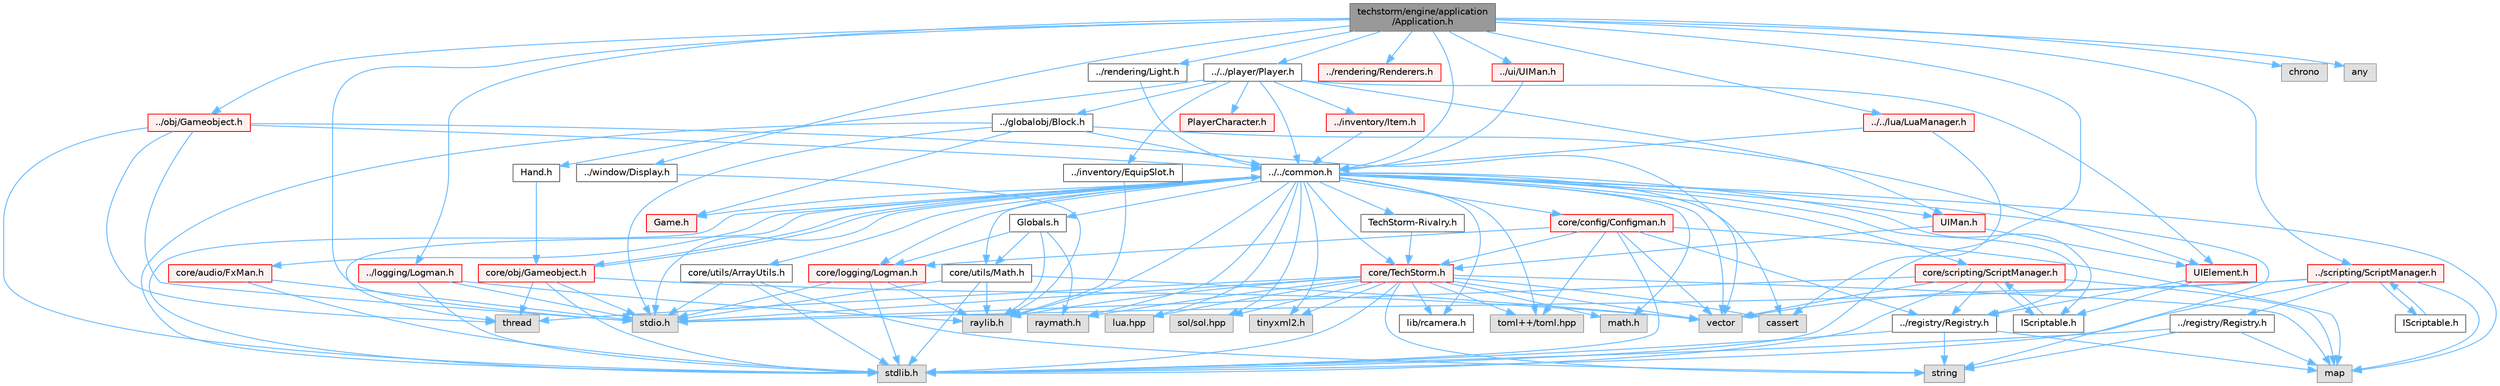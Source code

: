 digraph "techstorm/engine/application/Application.h"
{
 // LATEX_PDF_SIZE
  bgcolor="transparent";
  edge [fontname=Helvetica,fontsize=10,labelfontname=Helvetica,labelfontsize=10];
  node [fontname=Helvetica,fontsize=10,shape=box,height=0.2,width=0.4];
  Node1 [id="Node000001",label="techstorm/engine/application\l/Application.h",height=0.2,width=0.4,color="gray40", fillcolor="grey60", style="filled", fontcolor="black",tooltip=" "];
  Node1 -> Node2 [id="edge1_Node000001_Node000002",color="steelblue1",style="solid",tooltip=" "];
  Node2 [id="Node000002",label="../../common.h",height=0.2,width=0.4,color="grey40", fillcolor="white", style="filled",URL="$_common_8h.html",tooltip=" "];
  Node2 -> Node3 [id="edge2_Node000002_Node000003",color="steelblue1",style="solid",tooltip=" "];
  Node3 [id="Node000003",label="raylib.h",height=0.2,width=0.4,color="grey60", fillcolor="#E0E0E0", style="filled",tooltip=" "];
  Node2 -> Node4 [id="edge3_Node000002_Node000004",color="steelblue1",style="solid",tooltip=" "];
  Node4 [id="Node000004",label="raymath.h",height=0.2,width=0.4,color="grey60", fillcolor="#E0E0E0", style="filled",tooltip=" "];
  Node2 -> Node5 [id="edge4_Node000002_Node000005",color="steelblue1",style="solid",tooltip=" "];
  Node5 [id="Node000005",label="lib/rcamera.h",height=0.2,width=0.4,color="grey40", fillcolor="white", style="filled",URL="$rcamera_8h.html",tooltip=" "];
  Node2 -> Node6 [id="edge5_Node000002_Node000006",color="steelblue1",style="solid",tooltip=" "];
  Node6 [id="Node000006",label="stdio.h",height=0.2,width=0.4,color="grey60", fillcolor="#E0E0E0", style="filled",tooltip=" "];
  Node2 -> Node7 [id="edge6_Node000002_Node000007",color="steelblue1",style="solid",tooltip=" "];
  Node7 [id="Node000007",label="stdlib.h",height=0.2,width=0.4,color="grey60", fillcolor="#E0E0E0", style="filled",tooltip=" "];
  Node2 -> Node8 [id="edge7_Node000002_Node000008",color="steelblue1",style="solid",tooltip=" "];
  Node8 [id="Node000008",label="string",height=0.2,width=0.4,color="grey60", fillcolor="#E0E0E0", style="filled",tooltip=" "];
  Node2 -> Node9 [id="edge8_Node000002_Node000009",color="steelblue1",style="solid",tooltip=" "];
  Node9 [id="Node000009",label="vector",height=0.2,width=0.4,color="grey60", fillcolor="#E0E0E0", style="filled",tooltip=" "];
  Node2 -> Node10 [id="edge9_Node000002_Node000010",color="steelblue1",style="solid",tooltip=" "];
  Node10 [id="Node000010",label="map",height=0.2,width=0.4,color="grey60", fillcolor="#E0E0E0", style="filled",tooltip=" "];
  Node2 -> Node11 [id="edge10_Node000002_Node000011",color="steelblue1",style="solid",tooltip=" "];
  Node11 [id="Node000011",label="thread",height=0.2,width=0.4,color="grey60", fillcolor="#E0E0E0", style="filled",tooltip=" "];
  Node2 -> Node12 [id="edge11_Node000002_Node000012",color="steelblue1",style="solid",tooltip=" "];
  Node12 [id="Node000012",label="math.h",height=0.2,width=0.4,color="grey60", fillcolor="#E0E0E0", style="filled",tooltip=" "];
  Node2 -> Node13 [id="edge12_Node000002_Node000013",color="steelblue1",style="solid",tooltip=" "];
  Node13 [id="Node000013",label="cassert",height=0.2,width=0.4,color="grey60", fillcolor="#E0E0E0", style="filled",tooltip=" "];
  Node2 -> Node14 [id="edge13_Node000002_Node000014",color="steelblue1",style="solid",tooltip=" "];
  Node14 [id="Node000014",label="lua.hpp",height=0.2,width=0.4,color="grey60", fillcolor="#E0E0E0", style="filled",tooltip=" "];
  Node2 -> Node15 [id="edge14_Node000002_Node000015",color="steelblue1",style="solid",tooltip=" "];
  Node15 [id="Node000015",label="sol/sol.hpp",height=0.2,width=0.4,color="grey60", fillcolor="#E0E0E0", style="filled",tooltip=" "];
  Node2 -> Node16 [id="edge15_Node000002_Node000016",color="steelblue1",style="solid",tooltip=" "];
  Node16 [id="Node000016",label="toml++/toml.hpp",height=0.2,width=0.4,color="grey60", fillcolor="#E0E0E0", style="filled",tooltip=" "];
  Node2 -> Node17 [id="edge16_Node000002_Node000017",color="steelblue1",style="solid",tooltip=" "];
  Node17 [id="Node000017",label="tinyxml2.h",height=0.2,width=0.4,color="grey60", fillcolor="#E0E0E0", style="filled",tooltip=" "];
  Node2 -> Node18 [id="edge17_Node000002_Node000018",color="steelblue1",style="solid",tooltip=" "];
  Node18 [id="Node000018",label="Globals.h",height=0.2,width=0.4,color="grey40", fillcolor="white", style="filled",URL="$_globals_8h.html",tooltip=" "];
  Node18 -> Node3 [id="edge18_Node000018_Node000003",color="steelblue1",style="solid",tooltip=" "];
  Node18 -> Node4 [id="edge19_Node000018_Node000004",color="steelblue1",style="solid",tooltip=" "];
  Node18 -> Node19 [id="edge20_Node000018_Node000019",color="steelblue1",style="solid",tooltip=" "];
  Node19 [id="Node000019",label="core/utils/Math.h",height=0.2,width=0.4,color="grey40", fillcolor="white", style="filled",URL="$core_2utils_2_math_8h.html",tooltip=" "];
  Node19 -> Node3 [id="edge21_Node000019_Node000003",color="steelblue1",style="solid",tooltip=" "];
  Node19 -> Node7 [id="edge22_Node000019_Node000007",color="steelblue1",style="solid",tooltip=" "];
  Node19 -> Node6 [id="edge23_Node000019_Node000006",color="steelblue1",style="solid",tooltip=" "];
  Node19 -> Node9 [id="edge24_Node000019_Node000009",color="steelblue1",style="solid",tooltip=" "];
  Node18 -> Node20 [id="edge25_Node000018_Node000020",color="steelblue1",style="solid",tooltip=" "];
  Node20 [id="Node000020",label="core/logging/Logman.h",height=0.2,width=0.4,color="red", fillcolor="#FFF0F0", style="filled",URL="$core_2logging_2_logman_8h.html",tooltip=" "];
  Node20 -> Node6 [id="edge26_Node000020_Node000006",color="steelblue1",style="solid",tooltip=" "];
  Node20 -> Node7 [id="edge27_Node000020_Node000007",color="steelblue1",style="solid",tooltip=" "];
  Node20 -> Node3 [id="edge28_Node000020_Node000003",color="steelblue1",style="solid",tooltip=" "];
  Node2 -> Node23 [id="edge29_Node000002_Node000023",color="steelblue1",style="solid",tooltip=" "];
  Node23 [id="Node000023",label="core/TechStorm.h",height=0.2,width=0.4,color="red", fillcolor="#FFF0F0", style="filled",URL="$_tech_storm_8h.html",tooltip=" "];
  Node23 -> Node3 [id="edge30_Node000023_Node000003",color="steelblue1",style="solid",tooltip=" "];
  Node23 -> Node4 [id="edge31_Node000023_Node000004",color="steelblue1",style="solid",tooltip=" "];
  Node23 -> Node5 [id="edge32_Node000023_Node000005",color="steelblue1",style="solid",tooltip=" "];
  Node23 -> Node6 [id="edge33_Node000023_Node000006",color="steelblue1",style="solid",tooltip=" "];
  Node23 -> Node7 [id="edge34_Node000023_Node000007",color="steelblue1",style="solid",tooltip=" "];
  Node23 -> Node9 [id="edge35_Node000023_Node000009",color="steelblue1",style="solid",tooltip=" "];
  Node23 -> Node8 [id="edge36_Node000023_Node000008",color="steelblue1",style="solid",tooltip=" "];
  Node23 -> Node10 [id="edge37_Node000023_Node000010",color="steelblue1",style="solid",tooltip=" "];
  Node23 -> Node11 [id="edge38_Node000023_Node000011",color="steelblue1",style="solid",tooltip=" "];
  Node23 -> Node12 [id="edge39_Node000023_Node000012",color="steelblue1",style="solid",tooltip=" "];
  Node23 -> Node13 [id="edge40_Node000023_Node000013",color="steelblue1",style="solid",tooltip=" "];
  Node23 -> Node14 [id="edge41_Node000023_Node000014",color="steelblue1",style="solid",tooltip=" "];
  Node23 -> Node15 [id="edge42_Node000023_Node000015",color="steelblue1",style="solid",tooltip=" "];
  Node23 -> Node16 [id="edge43_Node000023_Node000016",color="steelblue1",style="solid",tooltip=" "];
  Node23 -> Node17 [id="edge44_Node000023_Node000017",color="steelblue1",style="solid",tooltip=" "];
  Node2 -> Node33 [id="edge45_Node000002_Node000033",color="steelblue1",style="solid",tooltip=" "];
  Node33 [id="Node000033",label="core/config/Configman.h",height=0.2,width=0.4,color="red", fillcolor="#FFF0F0", style="filled",URL="$core_2config_2_configman_8h.html",tooltip=" "];
  Node33 -> Node23 [id="edge46_Node000033_Node000023",color="steelblue1",style="solid",tooltip=" "];
  Node33 -> Node20 [id="edge47_Node000033_Node000020",color="steelblue1",style="solid",tooltip=" "];
  Node33 -> Node61 [id="edge48_Node000033_Node000061",color="steelblue1",style="solid",tooltip=" "];
  Node61 [id="Node000061",label="../registry/Registry.h",height=0.2,width=0.4,color="grey40", fillcolor="white", style="filled",URL="$core_2registry_2_registry_8h.html",tooltip=" "];
  Node61 -> Node7 [id="edge49_Node000061_Node000007",color="steelblue1",style="solid",tooltip=" "];
  Node61 -> Node10 [id="edge50_Node000061_Node000010",color="steelblue1",style="solid",tooltip=" "];
  Node61 -> Node8 [id="edge51_Node000061_Node000008",color="steelblue1",style="solid",tooltip=" "];
  Node33 -> Node16 [id="edge52_Node000033_Node000016",color="steelblue1",style="solid",tooltip=" "];
  Node33 -> Node9 [id="edge53_Node000033_Node000009",color="steelblue1",style="solid",tooltip=" "];
  Node33 -> Node7 [id="edge54_Node000033_Node000007",color="steelblue1",style="solid",tooltip=" "];
  Node33 -> Node10 [id="edge55_Node000033_Node000010",color="steelblue1",style="solid",tooltip=" "];
  Node2 -> Node20 [id="edge56_Node000002_Node000020",color="steelblue1",style="solid",tooltip=" "];
  Node2 -> Node62 [id="edge57_Node000002_Node000062",color="steelblue1",style="solid",tooltip=" "];
  Node62 [id="Node000062",label="core/obj/Gameobject.h",height=0.2,width=0.4,color="red", fillcolor="#FFF0F0", style="filled",URL="$core_2obj_2_gameobject_8h.html",tooltip=" "];
  Node62 -> Node2 [id="edge58_Node000062_Node000002",color="steelblue1",style="solid",tooltip=" "];
  Node62 -> Node6 [id="edge59_Node000062_Node000006",color="steelblue1",style="solid",tooltip=" "];
  Node62 -> Node7 [id="edge60_Node000062_Node000007",color="steelblue1",style="solid",tooltip=" "];
  Node62 -> Node9 [id="edge61_Node000062_Node000009",color="steelblue1",style="solid",tooltip=" "];
  Node62 -> Node11 [id="edge62_Node000062_Node000011",color="steelblue1",style="solid",tooltip=" "];
  Node2 -> Node19 [id="edge63_Node000002_Node000019",color="steelblue1",style="solid",tooltip=" "];
  Node2 -> Node61 [id="edge64_Node000002_Node000061",color="steelblue1",style="solid",tooltip=" "];
  Node2 -> Node67 [id="edge65_Node000002_Node000067",color="steelblue1",style="solid",tooltip=" "];
  Node67 [id="Node000067",label="core/scripting/ScriptManager.h",height=0.2,width=0.4,color="red", fillcolor="#FFF0F0", style="filled",URL="$core_2scripting_2_script_manager_8h.html",tooltip=" "];
  Node67 -> Node6 [id="edge66_Node000067_Node000006",color="steelblue1",style="solid",tooltip=" "];
  Node67 -> Node7 [id="edge67_Node000067_Node000007",color="steelblue1",style="solid",tooltip=" "];
  Node67 -> Node9 [id="edge68_Node000067_Node000009",color="steelblue1",style="solid",tooltip=" "];
  Node67 -> Node10 [id="edge69_Node000067_Node000010",color="steelblue1",style="solid",tooltip=" "];
  Node67 -> Node68 [id="edge70_Node000067_Node000068",color="steelblue1",style="solid",tooltip=" "];
  Node68 [id="Node000068",label="IScriptable.h",height=0.2,width=0.4,color="grey40", fillcolor="white", style="filled",URL="$core_2scripting_2_i_scriptable_8h.html",tooltip=" "];
  Node68 -> Node67 [id="edge71_Node000068_Node000067",color="steelblue1",style="solid",tooltip=" "];
  Node67 -> Node61 [id="edge72_Node000067_Node000061",color="steelblue1",style="solid",tooltip=" "];
  Node2 -> Node68 [id="edge73_Node000002_Node000068",color="steelblue1",style="solid",tooltip=" "];
  Node2 -> Node75 [id="edge74_Node000002_Node000075",color="steelblue1",style="solid",tooltip=" "];
  Node75 [id="Node000075",label="core/utils/ArrayUtils.h",height=0.2,width=0.4,color="grey40", fillcolor="white", style="filled",URL="$core_2utils_2_array_utils_8h.html",tooltip=" "];
  Node75 -> Node6 [id="edge75_Node000075_Node000006",color="steelblue1",style="solid",tooltip=" "];
  Node75 -> Node7 [id="edge76_Node000075_Node000007",color="steelblue1",style="solid",tooltip=" "];
  Node75 -> Node8 [id="edge77_Node000075_Node000008",color="steelblue1",style="solid",tooltip=" "];
  Node2 -> Node76 [id="edge78_Node000002_Node000076",color="steelblue1",style="solid",tooltip=" "];
  Node76 [id="Node000076",label="core/audio/FxMan.h",height=0.2,width=0.4,color="red", fillcolor="#FFF0F0", style="filled",URL="$core_2audio_2_fx_man_8h.html",tooltip=" "];
  Node76 -> Node7 [id="edge79_Node000076_Node000007",color="steelblue1",style="solid",tooltip=" "];
  Node76 -> Node6 [id="edge80_Node000076_Node000006",color="steelblue1",style="solid",tooltip=" "];
  Node2 -> Node80 [id="edge81_Node000002_Node000080",color="steelblue1",style="solid",tooltip=" "];
  Node80 [id="Node000080",label="UIMan.h",height=0.2,width=0.4,color="red", fillcolor="#FFF0F0", style="filled",URL="$core_2ui_2_u_i_man_8h.html",tooltip=" "];
  Node80 -> Node23 [id="edge82_Node000080_Node000023",color="steelblue1",style="solid",tooltip=" "];
  Node80 -> Node82 [id="edge83_Node000080_Node000082",color="steelblue1",style="solid",tooltip=" "];
  Node82 [id="Node000082",label="UIElement.h",height=0.2,width=0.4,color="red", fillcolor="#FFF0F0", style="filled",URL="$core_2ui_2_u_i_element_8h.html",tooltip=" "];
  Node82 -> Node68 [id="edge84_Node000082_Node000068",color="steelblue1",style="solid",tooltip=" "];
  Node82 -> Node61 [id="edge85_Node000082_Node000061",color="steelblue1",style="solid",tooltip=" "];
  Node2 -> Node86 [id="edge86_Node000002_Node000086",color="steelblue1",style="solid",tooltip=" "];
  Node86 [id="Node000086",label="TechStorm-Rivalry.h",height=0.2,width=0.4,color="grey40", fillcolor="white", style="filled",URL="$techstorm-rivalry_8h.html",tooltip=" "];
  Node86 -> Node23 [id="edge87_Node000086_Node000023",color="steelblue1",style="solid",tooltip=" "];
  Node2 -> Node87 [id="edge88_Node000002_Node000087",color="steelblue1",style="solid",tooltip=" "];
  Node87 [id="Node000087",label="Game.h",height=0.2,width=0.4,color="red", fillcolor="#FFF0F0", style="filled",URL="$_game_8h.html",tooltip=" "];
  Node1 -> Node123 [id="edge89_Node000001_Node000123",color="steelblue1",style="solid",tooltip=" "];
  Node123 [id="Node000123",label="../rendering/Light.h",height=0.2,width=0.4,color="grey40", fillcolor="white", style="filled",URL="$engine_2rendering_2_light_8h.html",tooltip=" "];
  Node123 -> Node2 [id="edge90_Node000123_Node000002",color="steelblue1",style="solid",tooltip=" "];
  Node1 -> Node90 [id="edge91_Node000001_Node000090",color="steelblue1",style="solid",tooltip=" "];
  Node90 [id="Node000090",label="../../player/Player.h",height=0.2,width=0.4,color="grey40", fillcolor="white", style="filled",URL="$_player_8h.html",tooltip=" "];
  Node90 -> Node2 [id="edge92_Node000090_Node000002",color="steelblue1",style="solid",tooltip=" "];
  Node90 -> Node91 [id="edge93_Node000090_Node000091",color="steelblue1",style="solid",tooltip=" "];
  Node91 [id="Node000091",label="../globalobj/Block.h",height=0.2,width=0.4,color="grey40", fillcolor="white", style="filled",URL="$_block_8h.html",tooltip=" "];
  Node91 -> Node2 [id="edge94_Node000091_Node000002",color="steelblue1",style="solid",tooltip=" "];
  Node91 -> Node87 [id="edge95_Node000091_Node000087",color="steelblue1",style="solid",tooltip=" "];
  Node91 -> Node82 [id="edge96_Node000091_Node000082",color="steelblue1",style="solid",tooltip=" "];
  Node91 -> Node6 [id="edge97_Node000091_Node000006",color="steelblue1",style="solid",tooltip=" "];
  Node91 -> Node7 [id="edge98_Node000091_Node000007",color="steelblue1",style="solid",tooltip=" "];
  Node90 -> Node92 [id="edge99_Node000090_Node000092",color="steelblue1",style="solid",tooltip=" "];
  Node92 [id="Node000092",label="../inventory/Item.h",height=0.2,width=0.4,color="red", fillcolor="#FFF0F0", style="filled",URL="$_item_8h.html",tooltip=" "];
  Node92 -> Node2 [id="edge100_Node000092_Node000002",color="steelblue1",style="solid",tooltip=" "];
  Node90 -> Node94 [id="edge101_Node000090_Node000094",color="steelblue1",style="solid",tooltip=" "];
  Node94 [id="Node000094",label="../inventory/EquipSlot.h",height=0.2,width=0.4,color="grey40", fillcolor="white", style="filled",URL="$_equip_slot_8h.html",tooltip=" "];
  Node94 -> Node3 [id="edge102_Node000094_Node000003",color="steelblue1",style="solid",tooltip=" "];
  Node90 -> Node95 [id="edge103_Node000090_Node000095",color="steelblue1",style="solid",tooltip=" "];
  Node95 [id="Node000095",label="PlayerCharacter.h",height=0.2,width=0.4,color="red", fillcolor="#FFF0F0", style="filled",URL="$_player_character_8h.html",tooltip=" "];
  Node90 -> Node82 [id="edge104_Node000090_Node000082",color="steelblue1",style="solid",tooltip=" "];
  Node90 -> Node80 [id="edge105_Node000090_Node000080",color="steelblue1",style="solid",tooltip=" "];
  Node90 -> Node107 [id="edge106_Node000090_Node000107",color="steelblue1",style="solid",tooltip=" "];
  Node107 [id="Node000107",label="Hand.h",height=0.2,width=0.4,color="grey40", fillcolor="white", style="filled",URL="$_hand_8h.html",tooltip=" "];
  Node107 -> Node62 [id="edge107_Node000107_Node000062",color="steelblue1",style="solid",tooltip=" "];
  Node1 -> Node124 [id="edge108_Node000001_Node000124",color="steelblue1",style="solid",tooltip=" "];
  Node124 [id="Node000124",label="../scripting/ScriptManager.h",height=0.2,width=0.4,color="red", fillcolor="#FFF0F0", style="filled",URL="$engine_2scripting_2_script_manager_8h.html",tooltip=" "];
  Node124 -> Node6 [id="edge109_Node000124_Node000006",color="steelblue1",style="solid",tooltip=" "];
  Node124 -> Node7 [id="edge110_Node000124_Node000007",color="steelblue1",style="solid",tooltip=" "];
  Node124 -> Node9 [id="edge111_Node000124_Node000009",color="steelblue1",style="solid",tooltip=" "];
  Node124 -> Node10 [id="edge112_Node000124_Node000010",color="steelblue1",style="solid",tooltip=" "];
  Node124 -> Node125 [id="edge113_Node000124_Node000125",color="steelblue1",style="solid",tooltip=" "];
  Node125 [id="Node000125",label="IScriptable.h",height=0.2,width=0.4,color="grey40", fillcolor="white", style="filled",URL="$engine_2scripting_2_i_scriptable_8h.html",tooltip=" "];
  Node125 -> Node124 [id="edge114_Node000125_Node000124",color="steelblue1",style="solid",tooltip=" "];
  Node124 -> Node126 [id="edge115_Node000124_Node000126",color="steelblue1",style="solid",tooltip=" "];
  Node126 [id="Node000126",label="../registry/Registry.h",height=0.2,width=0.4,color="grey40", fillcolor="white", style="filled",URL="$engine_2registry_2_registry_8h.html",tooltip=" "];
  Node126 -> Node7 [id="edge116_Node000126_Node000007",color="steelblue1",style="solid",tooltip=" "];
  Node126 -> Node10 [id="edge117_Node000126_Node000010",color="steelblue1",style="solid",tooltip=" "];
  Node126 -> Node8 [id="edge118_Node000126_Node000008",color="steelblue1",style="solid",tooltip=" "];
  Node1 -> Node133 [id="edge119_Node000001_Node000133",color="steelblue1",style="solid",tooltip=" "];
  Node133 [id="Node000133",label="../rendering/Renderers.h",height=0.2,width=0.4,color="red", fillcolor="#FFF0F0", style="filled",URL="$engine_2rendering_2_renderers_8h.html",tooltip=" "];
  Node1 -> Node137 [id="edge120_Node000001_Node000137",color="steelblue1",style="solid",tooltip=" "];
  Node137 [id="Node000137",label="../ui/UIMan.h",height=0.2,width=0.4,color="red", fillcolor="#FFF0F0", style="filled",URL="$engine_2ui_2_u_i_man_8h.html",tooltip=" "];
  Node137 -> Node2 [id="edge121_Node000137_Node000002",color="steelblue1",style="solid",tooltip=" "];
  Node1 -> Node116 [id="edge122_Node000001_Node000116",color="steelblue1",style="solid",tooltip=" "];
  Node116 [id="Node000116",label="../../lua/LuaManager.h",height=0.2,width=0.4,color="red", fillcolor="#FFF0F0", style="filled",URL="$_lua_manager_8h.html",tooltip=" "];
  Node116 -> Node2 [id="edge123_Node000116_Node000002",color="steelblue1",style="solid",tooltip=" "];
  Node116 -> Node13 [id="edge124_Node000116_Node000013",color="steelblue1",style="solid",tooltip=" "];
  Node1 -> Node141 [id="edge125_Node000001_Node000141",color="steelblue1",style="solid",tooltip=" "];
  Node141 [id="Node000141",label="../window/Display.h",height=0.2,width=0.4,color="grey40", fillcolor="white", style="filled",URL="$engine_2window_2_display_8h.html",tooltip=" "];
  Node141 -> Node3 [id="edge126_Node000141_Node000003",color="steelblue1",style="solid",tooltip=" "];
  Node1 -> Node142 [id="edge127_Node000001_Node000142",color="steelblue1",style="solid",tooltip=" "];
  Node142 [id="Node000142",label="../obj/Gameobject.h",height=0.2,width=0.4,color="red", fillcolor="#FFF0F0", style="filled",URL="$engine_2obj_2_gameobject_8h.html",tooltip=" "];
  Node142 -> Node2 [id="edge128_Node000142_Node000002",color="steelblue1",style="solid",tooltip=" "];
  Node142 -> Node6 [id="edge129_Node000142_Node000006",color="steelblue1",style="solid",tooltip=" "];
  Node142 -> Node7 [id="edge130_Node000142_Node000007",color="steelblue1",style="solid",tooltip=" "];
  Node142 -> Node9 [id="edge131_Node000142_Node000009",color="steelblue1",style="solid",tooltip=" "];
  Node142 -> Node11 [id="edge132_Node000142_Node000011",color="steelblue1",style="solid",tooltip=" "];
  Node1 -> Node131 [id="edge133_Node000001_Node000131",color="steelblue1",style="solid",tooltip=" "];
  Node131 [id="Node000131",label="../logging/Logman.h",height=0.2,width=0.4,color="red", fillcolor="#FFF0F0", style="filled",URL="$engine_2logging_2_logman_8h.html",tooltip=" "];
  Node131 -> Node6 [id="edge134_Node000131_Node000006",color="steelblue1",style="solid",tooltip=" "];
  Node131 -> Node7 [id="edge135_Node000131_Node000007",color="steelblue1",style="solid",tooltip=" "];
  Node131 -> Node3 [id="edge136_Node000131_Node000003",color="steelblue1",style="solid",tooltip=" "];
  Node1 -> Node121 [id="edge137_Node000001_Node000121",color="steelblue1",style="solid",tooltip=" "];
  Node121 [id="Node000121",label="chrono",height=0.2,width=0.4,color="grey60", fillcolor="#E0E0E0", style="filled",tooltip=" "];
  Node1 -> Node7 [id="edge138_Node000001_Node000007",color="steelblue1",style="solid",tooltip=" "];
  Node1 -> Node6 [id="edge139_Node000001_Node000006",color="steelblue1",style="solid",tooltip=" "];
  Node1 -> Node101 [id="edge140_Node000001_Node000101",color="steelblue1",style="solid",tooltip=" "];
  Node101 [id="Node000101",label="any",height=0.2,width=0.4,color="grey60", fillcolor="#E0E0E0", style="filled",tooltip=" "];
}

